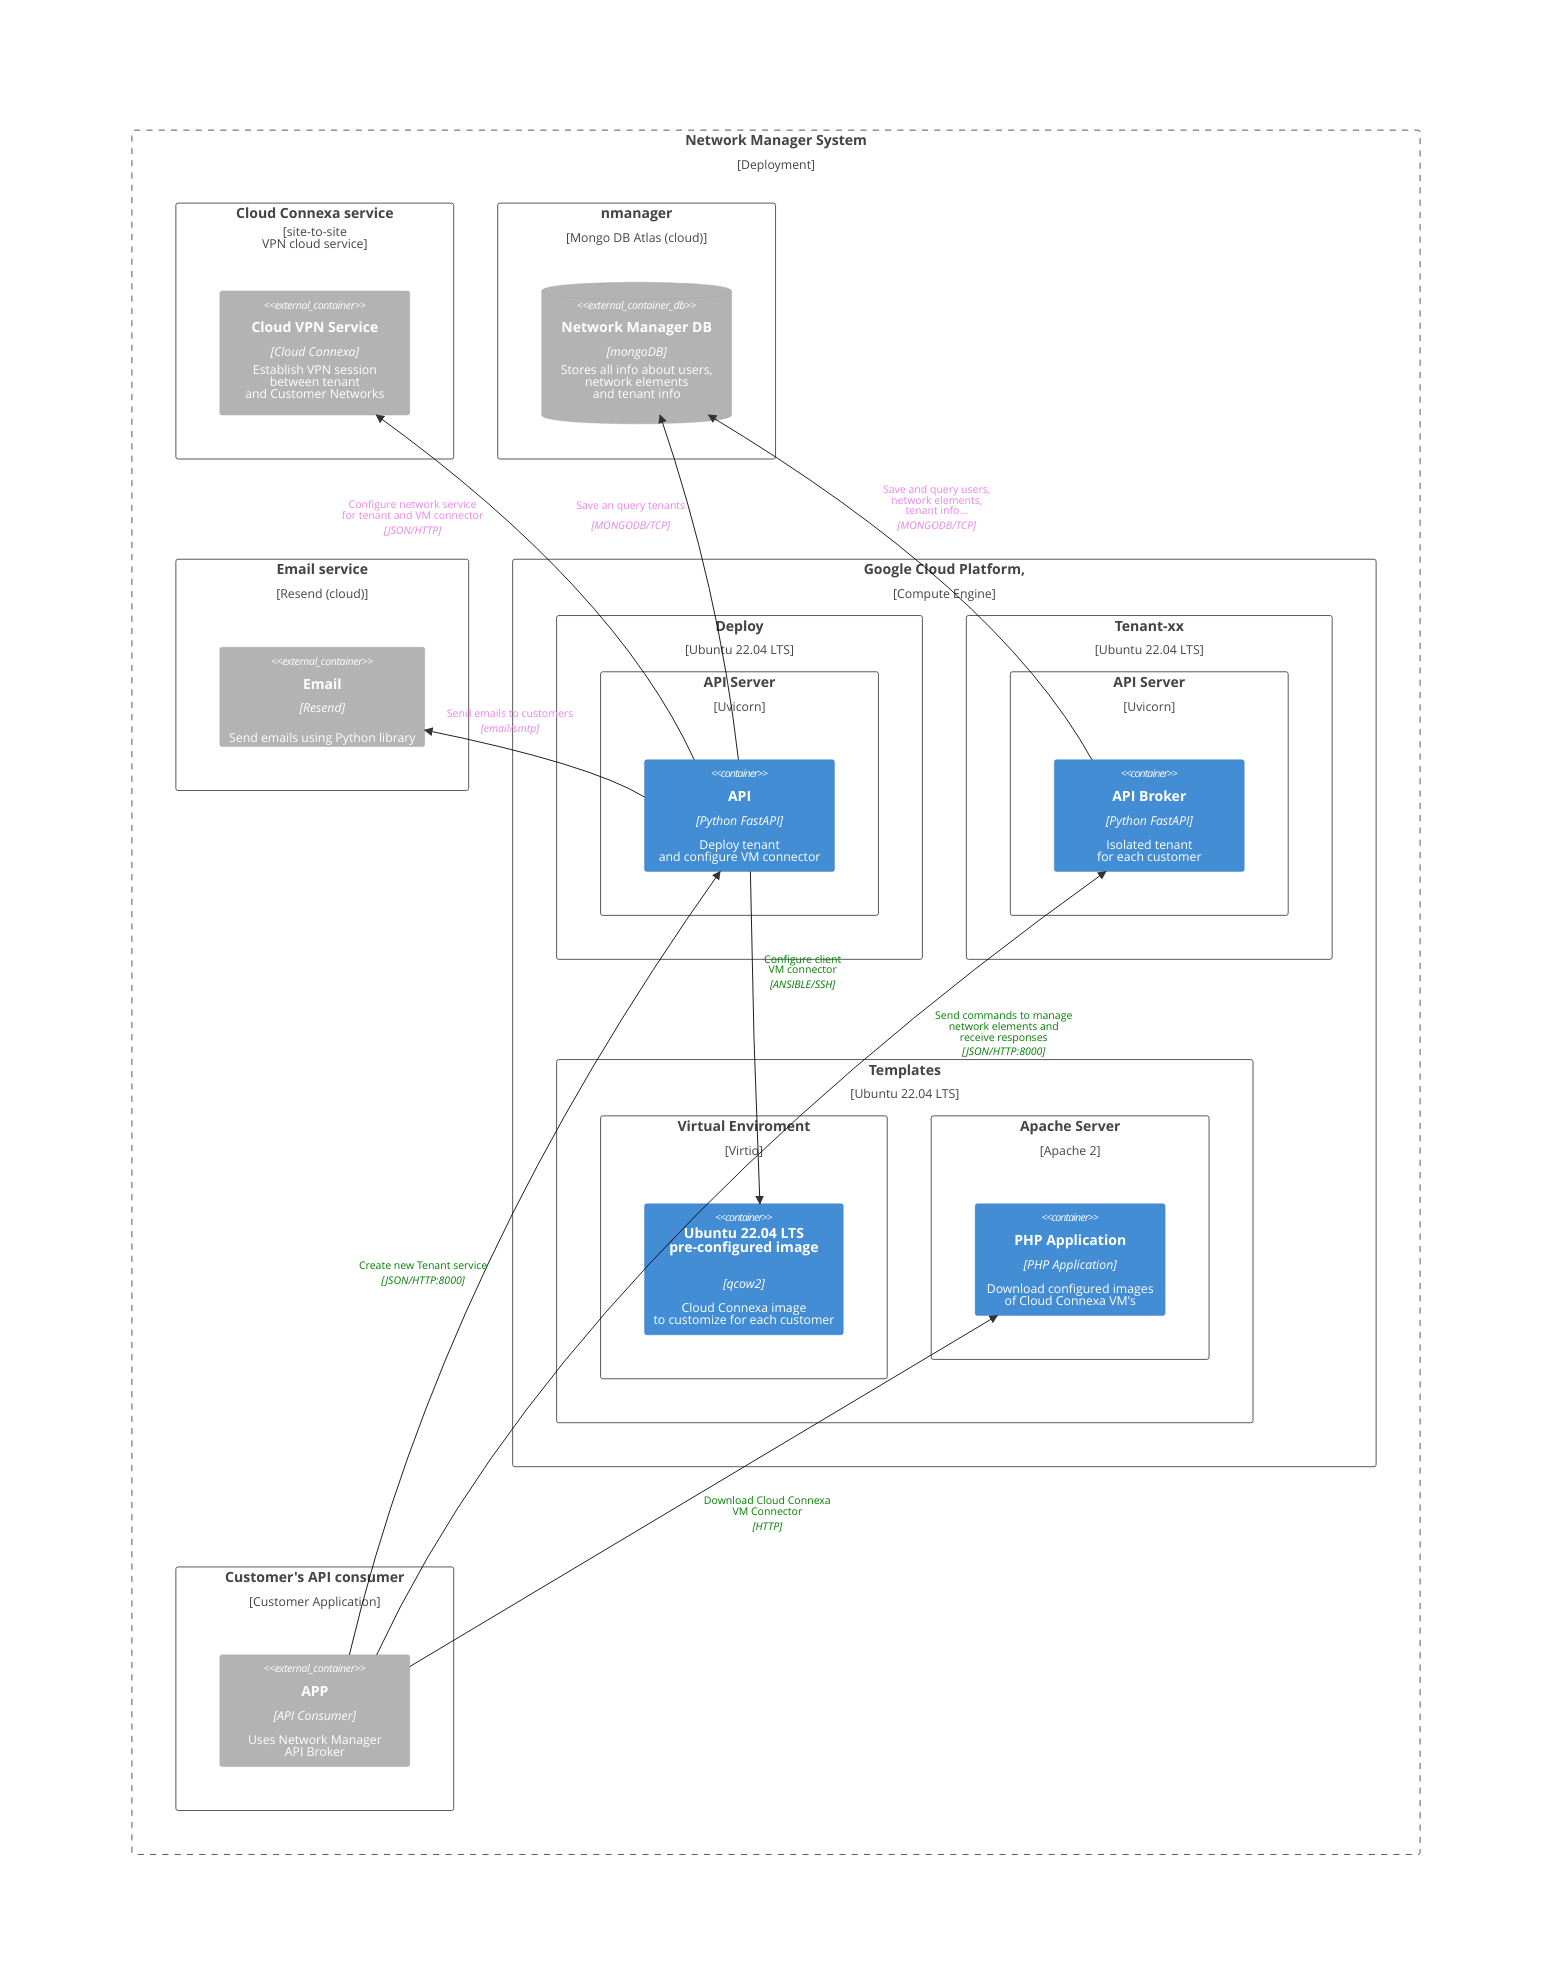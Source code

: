 C4Context

Boundary(NetworkManagerSystem, "<br/>Network Manager System<br/>", "Deployment"){



    Deployment_Node(CloudConnexa, "Cloud Connexa service", "site-to-site<br/>VPN cloud service"){
        Container_Ext(CloudConnexa,"Cloud VPN Service","Cloud Connexa", "Establish VPN session<br/>between tenant<br/>and Customer Networks")
    }

    Deployment_Node(MongoDBAtlas, "nmanager", "Mongo DB Atlas (cloud)"){
        ContainerDb_Ext(DB, "Network Manager DB", "mongoDB", "Stores all info about users,<br/>network elements<br/>and tenant info")
    }

    Deployment_Node(Email, "Email service", "Resend (cloud)"){
        Container_Ext(EmailService,"Email", "Resend", "Send emails using Python library")
    }


    Deployment_Node(GCP, "Google Cloud Platform,", "Compute Engine"){


        Deployment_Node(DeployServer, "Deploy", "Ubuntu 22.04 LTS"){

            Deployment_Node(APIDeploy, "API Server", "Uvicorn"){
                Container(Deploy, "API", "Python FastAPI", "Deploy tenant<br/>and configure VM connector")
            }
        }

        Deployment_Node(TenantServer, "Tenant-xx", "Ubuntu 22.04 LTS"){

            Deployment_Node(APITenant, "API Server", "Uvicorn"){
                Container(Tenant, "API Broker", "Python FastAPI", "Isolated tenant<br/>for each customer")
            }
        }

        Deployment_Node(TemplatesServer, "Templates", "Ubuntu 22.04 LTS"){



            Deployment_Node(VMServer, "Virtual Enviroment", "Virtio"){
                Container(Virtio, "Ubuntu 22.04 LTS<br/>pre-configured image", "qcow2", "Cloud Connexa image<br/>to customize for each customer")
            }

            Deployment_Node(Apache, "Apache Server", "Apache 2"){
                Container(TemplateDownload, "PHP Application", "PHP Application", "Download configured images<br/>of Cloud Connexa VM's ")
            }
        }
    }

    Deployment_Node(CustomerApp, "Customer's API consumer", "Customer Application"){
        Container_Ext(CustomerApplication, "APP", "API Consumer", "Uses Network Manager<br/>API Broker ")
    }


    Rel(CustomerApplication,TemplateDownload,"Download Cloud Connexa<br/>VM Connector<br/>","HTTP")
    UpdateRelStyle(CustomerApplication,TemplateDownload, $textColor="green", $lineColor="black", $offsetY="20", $offsetX="0")

    Rel(CustomerApplication,Deploy,"Create new Tenant service","JSON/HTTP:8000")
    UpdateRelStyle(CustomerApplication,Deploy, $textColor="green", $lineColor="black", $offsetY="0", $offsetX="-200")

    Rel(Deploy,Virtio,"Configure client<br/>VM connector<br/>","ANSIBLE/SSH")
    UpdateRelStyle(Deploy,Virtio, $textColor="green", $lineColor="black", $offsetY="-80", $offsetX="10")

    Rel(CustomerApplication,Tenant,"Send commands to manage<br/>network elements and<br/>receive responses<br/><br/>","JSON/HTTP:8000")
    UpdateRelStyle(CustomerApplication,Tenant, $textColor="green", $lineColor="black", $offsetY="-260", $offsetX="220")

    Rel(Deploy,CloudConnexa,"Configure network service<br/>for tenant and VM connector<br/>","JSON/HTTP")
    UpdateRelStyle(Deploy, CloudConnexa, $textColor="Violet", $lineColor="black", $offsetY="-85", $offsetX="-220")

    Rel(Deploy,DB,"Save an query tenants<br/>","MONGODB/TCP")
    UpdateRelStyle(Deploy,DB, $textColor="Violet", $lineColor="black", $offsetY="-90", $offsetX="-140")

    Rel(Deploy,EmailService,"Send emails to customers","email/smtp")
    UpdateRelStyle(Deploy,EmailService, $textColor="Violet", $lineColor="black", $offsetY="-60", $offsetX="-100")

    Rel(Tenant,DB,"Save and query users,<br/>network elements,<br/>tenant info...<br/><br/>","MONGODB/TCP")
    UpdateRelStyle(Tenant,DB, $textColor="violet", $lineColor="black", $offsetY="-90", $offsetX="-20")


}
    UpdateLayoutConfig($c4ShapeInRow="2", $c4BoundaryInRow="2")